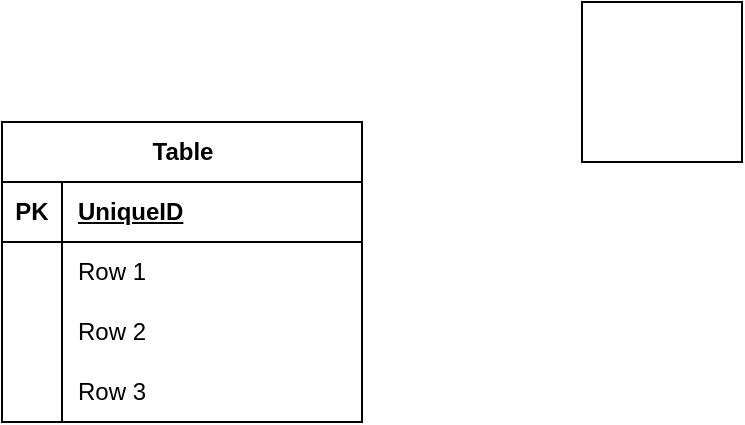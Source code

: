 <mxfile version="24.4.14" type="github">
  <diagram name="Page-1" id="zOwgOoTB0SKEGVwLiWKL">
    <mxGraphModel dx="2284" dy="792" grid="1" gridSize="10" guides="1" tooltips="1" connect="1" arrows="1" fold="1" page="1" pageScale="1" pageWidth="850" pageHeight="1100" math="0" shadow="0">
      <root>
        <mxCell id="0" />
        <mxCell id="1" parent="0" />
        <mxCell id="_ph9itU2wbhxBn9si0oa-1" value="Table" style="shape=table;startSize=30;container=1;collapsible=1;childLayout=tableLayout;fixedRows=1;rowLines=0;fontStyle=1;align=center;resizeLast=1;html=1;" parent="1" vertex="1">
          <mxGeometry x="-760" y="300" width="180" height="150" as="geometry" />
        </mxCell>
        <mxCell id="_ph9itU2wbhxBn9si0oa-2" value="" style="shape=tableRow;horizontal=0;startSize=0;swimlaneHead=0;swimlaneBody=0;fillColor=none;collapsible=0;dropTarget=0;points=[[0,0.5],[1,0.5]];portConstraint=eastwest;top=0;left=0;right=0;bottom=1;" parent="_ph9itU2wbhxBn9si0oa-1" vertex="1">
          <mxGeometry y="30" width="180" height="30" as="geometry" />
        </mxCell>
        <mxCell id="_ph9itU2wbhxBn9si0oa-3" value="PK" style="shape=partialRectangle;connectable=0;fillColor=none;top=0;left=0;bottom=0;right=0;fontStyle=1;overflow=hidden;whiteSpace=wrap;html=1;" parent="_ph9itU2wbhxBn9si0oa-2" vertex="1">
          <mxGeometry width="30" height="30" as="geometry">
            <mxRectangle width="30" height="30" as="alternateBounds" />
          </mxGeometry>
        </mxCell>
        <mxCell id="_ph9itU2wbhxBn9si0oa-4" value="UniqueID" style="shape=partialRectangle;connectable=0;fillColor=none;top=0;left=0;bottom=0;right=0;align=left;spacingLeft=6;fontStyle=5;overflow=hidden;whiteSpace=wrap;html=1;" parent="_ph9itU2wbhxBn9si0oa-2" vertex="1">
          <mxGeometry x="30" width="150" height="30" as="geometry">
            <mxRectangle width="150" height="30" as="alternateBounds" />
          </mxGeometry>
        </mxCell>
        <mxCell id="_ph9itU2wbhxBn9si0oa-5" value="" style="shape=tableRow;horizontal=0;startSize=0;swimlaneHead=0;swimlaneBody=0;fillColor=none;collapsible=0;dropTarget=0;points=[[0,0.5],[1,0.5]];portConstraint=eastwest;top=0;left=0;right=0;bottom=0;" parent="_ph9itU2wbhxBn9si0oa-1" vertex="1">
          <mxGeometry y="60" width="180" height="30" as="geometry" />
        </mxCell>
        <mxCell id="_ph9itU2wbhxBn9si0oa-6" value="" style="shape=partialRectangle;connectable=0;fillColor=none;top=0;left=0;bottom=0;right=0;editable=1;overflow=hidden;whiteSpace=wrap;html=1;" parent="_ph9itU2wbhxBn9si0oa-5" vertex="1">
          <mxGeometry width="30" height="30" as="geometry">
            <mxRectangle width="30" height="30" as="alternateBounds" />
          </mxGeometry>
        </mxCell>
        <mxCell id="_ph9itU2wbhxBn9si0oa-7" value="Row 1" style="shape=partialRectangle;connectable=0;fillColor=none;top=0;left=0;bottom=0;right=0;align=left;spacingLeft=6;overflow=hidden;whiteSpace=wrap;html=1;" parent="_ph9itU2wbhxBn9si0oa-5" vertex="1">
          <mxGeometry x="30" width="150" height="30" as="geometry">
            <mxRectangle width="150" height="30" as="alternateBounds" />
          </mxGeometry>
        </mxCell>
        <mxCell id="_ph9itU2wbhxBn9si0oa-8" value="" style="shape=tableRow;horizontal=0;startSize=0;swimlaneHead=0;swimlaneBody=0;fillColor=none;collapsible=0;dropTarget=0;points=[[0,0.5],[1,0.5]];portConstraint=eastwest;top=0;left=0;right=0;bottom=0;" parent="_ph9itU2wbhxBn9si0oa-1" vertex="1">
          <mxGeometry y="90" width="180" height="30" as="geometry" />
        </mxCell>
        <mxCell id="_ph9itU2wbhxBn9si0oa-9" value="" style="shape=partialRectangle;connectable=0;fillColor=none;top=0;left=0;bottom=0;right=0;editable=1;overflow=hidden;whiteSpace=wrap;html=1;" parent="_ph9itU2wbhxBn9si0oa-8" vertex="1">
          <mxGeometry width="30" height="30" as="geometry">
            <mxRectangle width="30" height="30" as="alternateBounds" />
          </mxGeometry>
        </mxCell>
        <mxCell id="_ph9itU2wbhxBn9si0oa-10" value="Row 2" style="shape=partialRectangle;connectable=0;fillColor=none;top=0;left=0;bottom=0;right=0;align=left;spacingLeft=6;overflow=hidden;whiteSpace=wrap;html=1;" parent="_ph9itU2wbhxBn9si0oa-8" vertex="1">
          <mxGeometry x="30" width="150" height="30" as="geometry">
            <mxRectangle width="150" height="30" as="alternateBounds" />
          </mxGeometry>
        </mxCell>
        <mxCell id="_ph9itU2wbhxBn9si0oa-11" value="" style="shape=tableRow;horizontal=0;startSize=0;swimlaneHead=0;swimlaneBody=0;fillColor=none;collapsible=0;dropTarget=0;points=[[0,0.5],[1,0.5]];portConstraint=eastwest;top=0;left=0;right=0;bottom=0;" parent="_ph9itU2wbhxBn9si0oa-1" vertex="1">
          <mxGeometry y="120" width="180" height="30" as="geometry" />
        </mxCell>
        <mxCell id="_ph9itU2wbhxBn9si0oa-12" value="" style="shape=partialRectangle;connectable=0;fillColor=none;top=0;left=0;bottom=0;right=0;editable=1;overflow=hidden;whiteSpace=wrap;html=1;" parent="_ph9itU2wbhxBn9si0oa-11" vertex="1">
          <mxGeometry width="30" height="30" as="geometry">
            <mxRectangle width="30" height="30" as="alternateBounds" />
          </mxGeometry>
        </mxCell>
        <mxCell id="_ph9itU2wbhxBn9si0oa-13" value="Row 3" style="shape=partialRectangle;connectable=0;fillColor=none;top=0;left=0;bottom=0;right=0;align=left;spacingLeft=6;overflow=hidden;whiteSpace=wrap;html=1;" parent="_ph9itU2wbhxBn9si0oa-11" vertex="1">
          <mxGeometry x="30" width="150" height="30" as="geometry">
            <mxRectangle width="150" height="30" as="alternateBounds" />
          </mxGeometry>
        </mxCell>
        <mxCell id="EW72X1sbWNKXkNLkPr0V-1" value="" style="whiteSpace=wrap;html=1;aspect=fixed;" vertex="1" parent="1">
          <mxGeometry x="-470" y="240" width="80" height="80" as="geometry" />
        </mxCell>
      </root>
    </mxGraphModel>
  </diagram>
</mxfile>
